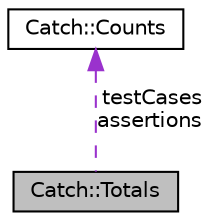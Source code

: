 digraph "Catch::Totals"
{
 // LATEX_PDF_SIZE
  edge [fontname="Helvetica",fontsize="10",labelfontname="Helvetica",labelfontsize="10"];
  node [fontname="Helvetica",fontsize="10",shape=record];
  Node1 [label="Catch::Totals",height=0.2,width=0.4,color="black", fillcolor="grey75", style="filled", fontcolor="black",tooltip=" "];
  Node2 -> Node1 [dir="back",color="darkorchid3",fontsize="10",style="dashed",label=" testCases\nassertions" ,fontname="Helvetica"];
  Node2 [label="Catch::Counts",height=0.2,width=0.4,color="black", fillcolor="white", style="filled",URL="$structCatch_1_1Counts.html",tooltip=" "];
}
